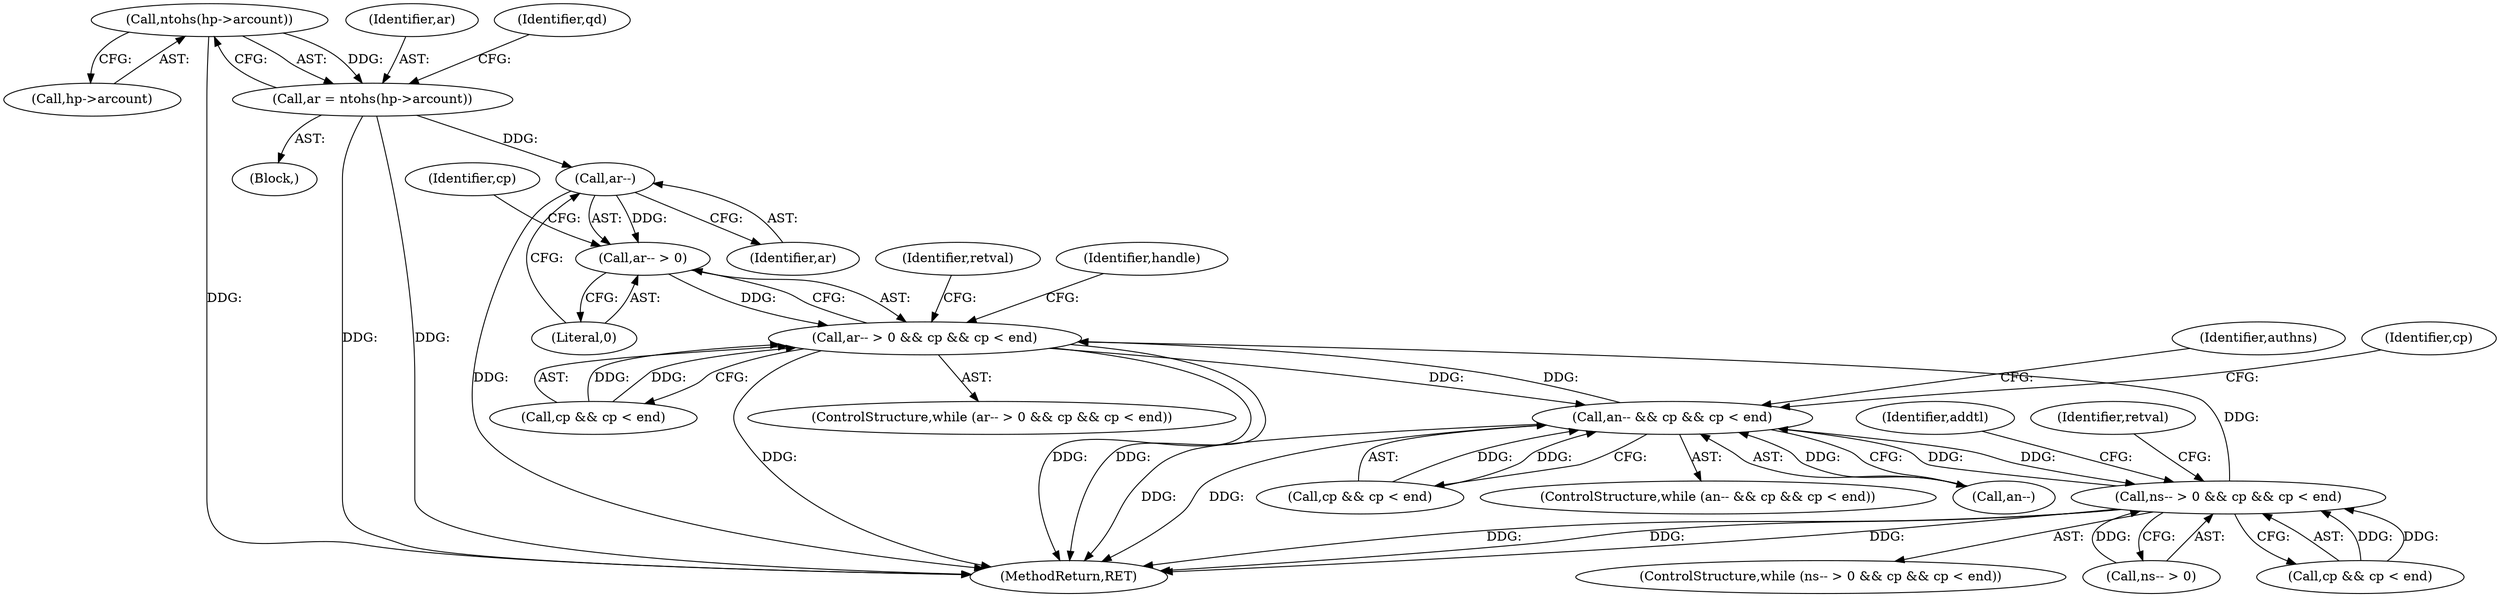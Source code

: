 digraph "0_php-src_2fefae47716d501aec41c1102f3fd4531f070b05@pointer" {
"1000469" [label="(Call,ntohs(hp->arcount))"];
"1000467" [label="(Call,ar = ntohs(hp->arcount))"];
"1000581" [label="(Call,ar--)"];
"1000580" [label="(Call,ar-- > 0)"];
"1000579" [label="(Call,ar-- > 0 && cp && cp < end)"];
"1000500" [label="(Call,an-- && cp && cp < end)"];
"1000538" [label="(Call,ns-- > 0 && cp && cp < end)"];
"1000396" [label="(Block,)"];
"1000500" [label="(Call,an-- && cp && cp < end)"];
"1000578" [label="(ControlStructure,while (ar-- > 0 && cp && cp < end))"];
"1000534" [label="(Identifier,authns)"];
"1000468" [label="(Identifier,ar)"];
"1000583" [label="(Literal,0)"];
"1000537" [label="(ControlStructure,while (ns-- > 0 && cp && cp < end))"];
"1000539" [label="(Call,ns-- > 0)"];
"1000538" [label="(Call,ns-- > 0 && cp && cp < end)"];
"1000467" [label="(Call,ar = ntohs(hp->arcount))"];
"1000469" [label="(Call,ntohs(hp->arcount))"];
"1000511" [label="(Identifier,cp)"];
"1000580" [label="(Call,ar-- > 0)"];
"1000470" [label="(Call,hp->arcount)"];
"1000582" [label="(Identifier,ar)"];
"1000585" [label="(Identifier,cp)"];
"1000576" [label="(Identifier,addtl)"];
"1000592" [label="(Identifier,retval)"];
"1000551" [label="(Identifier,retval)"];
"1000543" [label="(Call,cp && cp < end)"];
"1000616" [label="(MethodReturn,RET)"];
"1000615" [label="(Identifier,handle)"];
"1000499" [label="(ControlStructure,while (an-- && cp && cp < end))"];
"1000501" [label="(Call,an--)"];
"1000476" [label="(Identifier,qd)"];
"1000503" [label="(Call,cp && cp < end)"];
"1000584" [label="(Call,cp && cp < end)"];
"1000579" [label="(Call,ar-- > 0 && cp && cp < end)"];
"1000581" [label="(Call,ar--)"];
"1000469" -> "1000467"  [label="AST: "];
"1000469" -> "1000470"  [label="CFG: "];
"1000470" -> "1000469"  [label="AST: "];
"1000467" -> "1000469"  [label="CFG: "];
"1000469" -> "1000616"  [label="DDG: "];
"1000469" -> "1000467"  [label="DDG: "];
"1000467" -> "1000396"  [label="AST: "];
"1000468" -> "1000467"  [label="AST: "];
"1000476" -> "1000467"  [label="CFG: "];
"1000467" -> "1000616"  [label="DDG: "];
"1000467" -> "1000616"  [label="DDG: "];
"1000467" -> "1000581"  [label="DDG: "];
"1000581" -> "1000580"  [label="AST: "];
"1000581" -> "1000582"  [label="CFG: "];
"1000582" -> "1000581"  [label="AST: "];
"1000583" -> "1000581"  [label="CFG: "];
"1000581" -> "1000616"  [label="DDG: "];
"1000581" -> "1000580"  [label="DDG: "];
"1000580" -> "1000579"  [label="AST: "];
"1000580" -> "1000583"  [label="CFG: "];
"1000583" -> "1000580"  [label="AST: "];
"1000585" -> "1000580"  [label="CFG: "];
"1000579" -> "1000580"  [label="CFG: "];
"1000580" -> "1000579"  [label="DDG: "];
"1000579" -> "1000578"  [label="AST: "];
"1000579" -> "1000584"  [label="CFG: "];
"1000584" -> "1000579"  [label="AST: "];
"1000592" -> "1000579"  [label="CFG: "];
"1000615" -> "1000579"  [label="CFG: "];
"1000579" -> "1000616"  [label="DDG: "];
"1000579" -> "1000616"  [label="DDG: "];
"1000579" -> "1000616"  [label="DDG: "];
"1000579" -> "1000500"  [label="DDG: "];
"1000584" -> "1000579"  [label="DDG: "];
"1000584" -> "1000579"  [label="DDG: "];
"1000500" -> "1000579"  [label="DDG: "];
"1000538" -> "1000579"  [label="DDG: "];
"1000500" -> "1000499"  [label="AST: "];
"1000500" -> "1000501"  [label="CFG: "];
"1000500" -> "1000503"  [label="CFG: "];
"1000501" -> "1000500"  [label="AST: "];
"1000503" -> "1000500"  [label="AST: "];
"1000511" -> "1000500"  [label="CFG: "];
"1000534" -> "1000500"  [label="CFG: "];
"1000500" -> "1000616"  [label="DDG: "];
"1000500" -> "1000616"  [label="DDG: "];
"1000501" -> "1000500"  [label="DDG: "];
"1000538" -> "1000500"  [label="DDG: "];
"1000503" -> "1000500"  [label="DDG: "];
"1000503" -> "1000500"  [label="DDG: "];
"1000500" -> "1000538"  [label="DDG: "];
"1000538" -> "1000537"  [label="AST: "];
"1000538" -> "1000539"  [label="CFG: "];
"1000538" -> "1000543"  [label="CFG: "];
"1000539" -> "1000538"  [label="AST: "];
"1000543" -> "1000538"  [label="AST: "];
"1000551" -> "1000538"  [label="CFG: "];
"1000576" -> "1000538"  [label="CFG: "];
"1000538" -> "1000616"  [label="DDG: "];
"1000538" -> "1000616"  [label="DDG: "];
"1000538" -> "1000616"  [label="DDG: "];
"1000539" -> "1000538"  [label="DDG: "];
"1000543" -> "1000538"  [label="DDG: "];
"1000543" -> "1000538"  [label="DDG: "];
}
